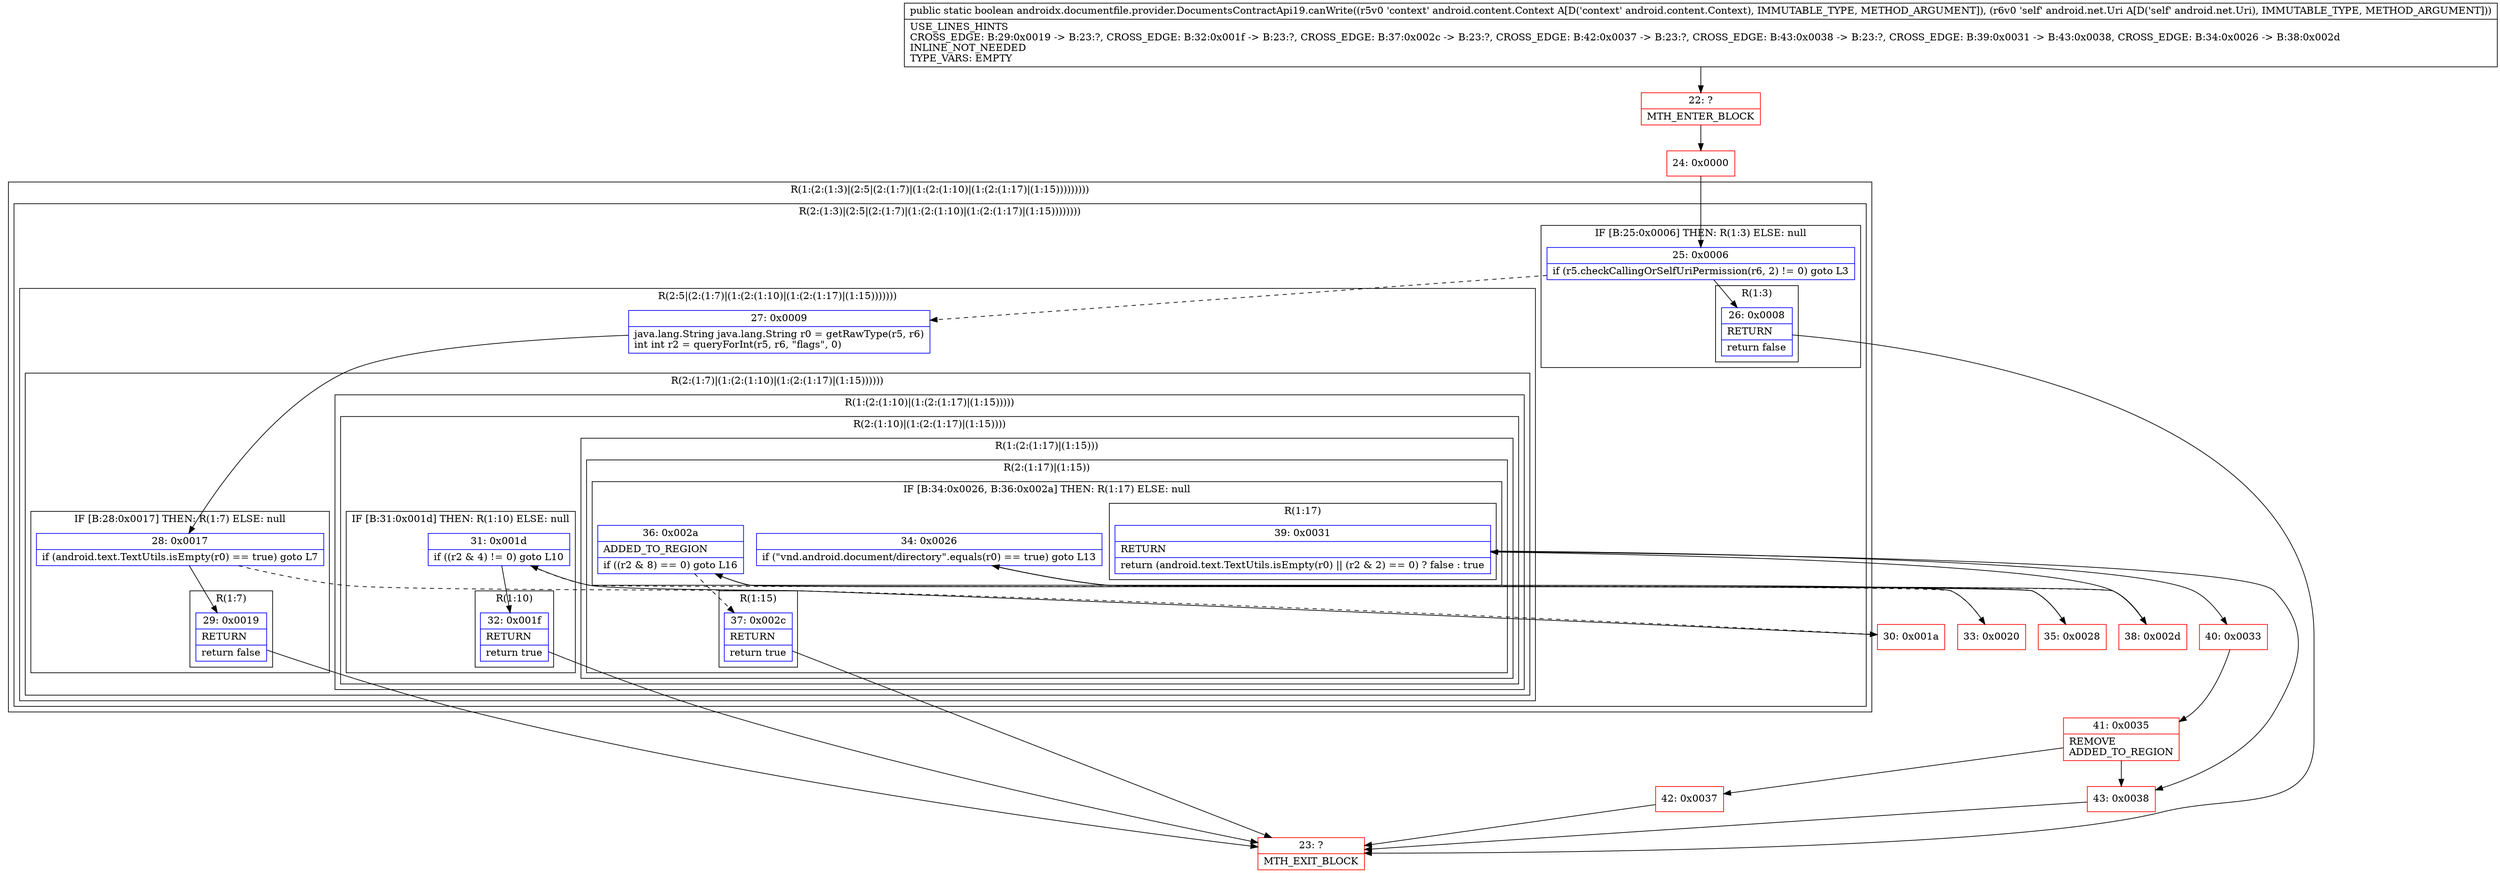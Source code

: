 digraph "CFG forandroidx.documentfile.provider.DocumentsContractApi19.canWrite(Landroid\/content\/Context;Landroid\/net\/Uri;)Z" {
subgraph cluster_Region_532297928 {
label = "R(1:(2:(1:3)|(2:5|(2:(1:7)|(1:(2:(1:10)|(1:(2:(1:17)|(1:15)))))))))";
node [shape=record,color=blue];
subgraph cluster_Region_2083550215 {
label = "R(2:(1:3)|(2:5|(2:(1:7)|(1:(2:(1:10)|(1:(2:(1:17)|(1:15))))))))";
node [shape=record,color=blue];
subgraph cluster_IfRegion_619922506 {
label = "IF [B:25:0x0006] THEN: R(1:3) ELSE: null";
node [shape=record,color=blue];
Node_25 [shape=record,label="{25\:\ 0x0006|if (r5.checkCallingOrSelfUriPermission(r6, 2) != 0) goto L3\l}"];
subgraph cluster_Region_1914278548 {
label = "R(1:3)";
node [shape=record,color=blue];
Node_26 [shape=record,label="{26\:\ 0x0008|RETURN\l|return false\l}"];
}
}
subgraph cluster_Region_1128417763 {
label = "R(2:5|(2:(1:7)|(1:(2:(1:10)|(1:(2:(1:17)|(1:15)))))))";
node [shape=record,color=blue];
Node_27 [shape=record,label="{27\:\ 0x0009|java.lang.String java.lang.String r0 = getRawType(r5, r6)\lint int r2 = queryForInt(r5, r6, \"flags\", 0)\l}"];
subgraph cluster_Region_1017878631 {
label = "R(2:(1:7)|(1:(2:(1:10)|(1:(2:(1:17)|(1:15))))))";
node [shape=record,color=blue];
subgraph cluster_IfRegion_529701604 {
label = "IF [B:28:0x0017] THEN: R(1:7) ELSE: null";
node [shape=record,color=blue];
Node_28 [shape=record,label="{28\:\ 0x0017|if (android.text.TextUtils.isEmpty(r0) == true) goto L7\l}"];
subgraph cluster_Region_1136939961 {
label = "R(1:7)";
node [shape=record,color=blue];
Node_29 [shape=record,label="{29\:\ 0x0019|RETURN\l|return false\l}"];
}
}
subgraph cluster_Region_2100010655 {
label = "R(1:(2:(1:10)|(1:(2:(1:17)|(1:15)))))";
node [shape=record,color=blue];
subgraph cluster_Region_1125658268 {
label = "R(2:(1:10)|(1:(2:(1:17)|(1:15))))";
node [shape=record,color=blue];
subgraph cluster_IfRegion_269090029 {
label = "IF [B:31:0x001d] THEN: R(1:10) ELSE: null";
node [shape=record,color=blue];
Node_31 [shape=record,label="{31\:\ 0x001d|if ((r2 & 4) != 0) goto L10\l}"];
subgraph cluster_Region_596704824 {
label = "R(1:10)";
node [shape=record,color=blue];
Node_32 [shape=record,label="{32\:\ 0x001f|RETURN\l|return true\l}"];
}
}
subgraph cluster_Region_1118320744 {
label = "R(1:(2:(1:17)|(1:15)))";
node [shape=record,color=blue];
subgraph cluster_Region_1666615748 {
label = "R(2:(1:17)|(1:15))";
node [shape=record,color=blue];
subgraph cluster_IfRegion_2087666540 {
label = "IF [B:34:0x0026, B:36:0x002a] THEN: R(1:17) ELSE: null";
node [shape=record,color=blue];
Node_34 [shape=record,label="{34\:\ 0x0026|if (\"vnd.android.document\/directory\".equals(r0) == true) goto L13\l}"];
Node_36 [shape=record,label="{36\:\ 0x002a|ADDED_TO_REGION\l|if ((r2 & 8) == 0) goto L16\l}"];
subgraph cluster_Region_1104525413 {
label = "R(1:17)";
node [shape=record,color=blue];
Node_39 [shape=record,label="{39\:\ 0x0031|RETURN\l|return (android.text.TextUtils.isEmpty(r0) \|\| (r2 & 2) == 0) ? false : true\l}"];
}
}
subgraph cluster_Region_1631070204 {
label = "R(1:15)";
node [shape=record,color=blue];
Node_37 [shape=record,label="{37\:\ 0x002c|RETURN\l|return true\l}"];
}
}
}
}
}
}
}
}
}
Node_22 [shape=record,color=red,label="{22\:\ ?|MTH_ENTER_BLOCK\l}"];
Node_24 [shape=record,color=red,label="{24\:\ 0x0000}"];
Node_23 [shape=record,color=red,label="{23\:\ ?|MTH_EXIT_BLOCK\l}"];
Node_30 [shape=record,color=red,label="{30\:\ 0x001a}"];
Node_33 [shape=record,color=red,label="{33\:\ 0x0020}"];
Node_35 [shape=record,color=red,label="{35\:\ 0x0028}"];
Node_38 [shape=record,color=red,label="{38\:\ 0x002d}"];
Node_40 [shape=record,color=red,label="{40\:\ 0x0033}"];
Node_41 [shape=record,color=red,label="{41\:\ 0x0035|REMOVE\lADDED_TO_REGION\l}"];
Node_42 [shape=record,color=red,label="{42\:\ 0x0037}"];
Node_43 [shape=record,color=red,label="{43\:\ 0x0038}"];
MethodNode[shape=record,label="{public static boolean androidx.documentfile.provider.DocumentsContractApi19.canWrite((r5v0 'context' android.content.Context A[D('context' android.content.Context), IMMUTABLE_TYPE, METHOD_ARGUMENT]), (r6v0 'self' android.net.Uri A[D('self' android.net.Uri), IMMUTABLE_TYPE, METHOD_ARGUMENT]))  | USE_LINES_HINTS\lCROSS_EDGE: B:29:0x0019 \-\> B:23:?, CROSS_EDGE: B:32:0x001f \-\> B:23:?, CROSS_EDGE: B:37:0x002c \-\> B:23:?, CROSS_EDGE: B:42:0x0037 \-\> B:23:?, CROSS_EDGE: B:43:0x0038 \-\> B:23:?, CROSS_EDGE: B:39:0x0031 \-\> B:43:0x0038, CROSS_EDGE: B:34:0x0026 \-\> B:38:0x002d\lINLINE_NOT_NEEDED\lTYPE_VARS: EMPTY\l}"];
MethodNode -> Node_22;Node_25 -> Node_26;
Node_25 -> Node_27[style=dashed];
Node_26 -> Node_23;
Node_27 -> Node_28;
Node_28 -> Node_29;
Node_28 -> Node_30[style=dashed];
Node_29 -> Node_23;
Node_31 -> Node_32;
Node_31 -> Node_33[style=dashed];
Node_32 -> Node_23;
Node_34 -> Node_35;
Node_34 -> Node_38[style=dashed];
Node_36 -> Node_37[style=dashed];
Node_36 -> Node_38;
Node_39 -> Node_40;
Node_39 -> Node_43;
Node_37 -> Node_23;
Node_22 -> Node_24;
Node_24 -> Node_25;
Node_30 -> Node_31;
Node_33 -> Node_34;
Node_35 -> Node_36;
Node_38 -> Node_39;
Node_40 -> Node_41;
Node_41 -> Node_42;
Node_41 -> Node_43;
Node_42 -> Node_23;
Node_43 -> Node_23;
}

